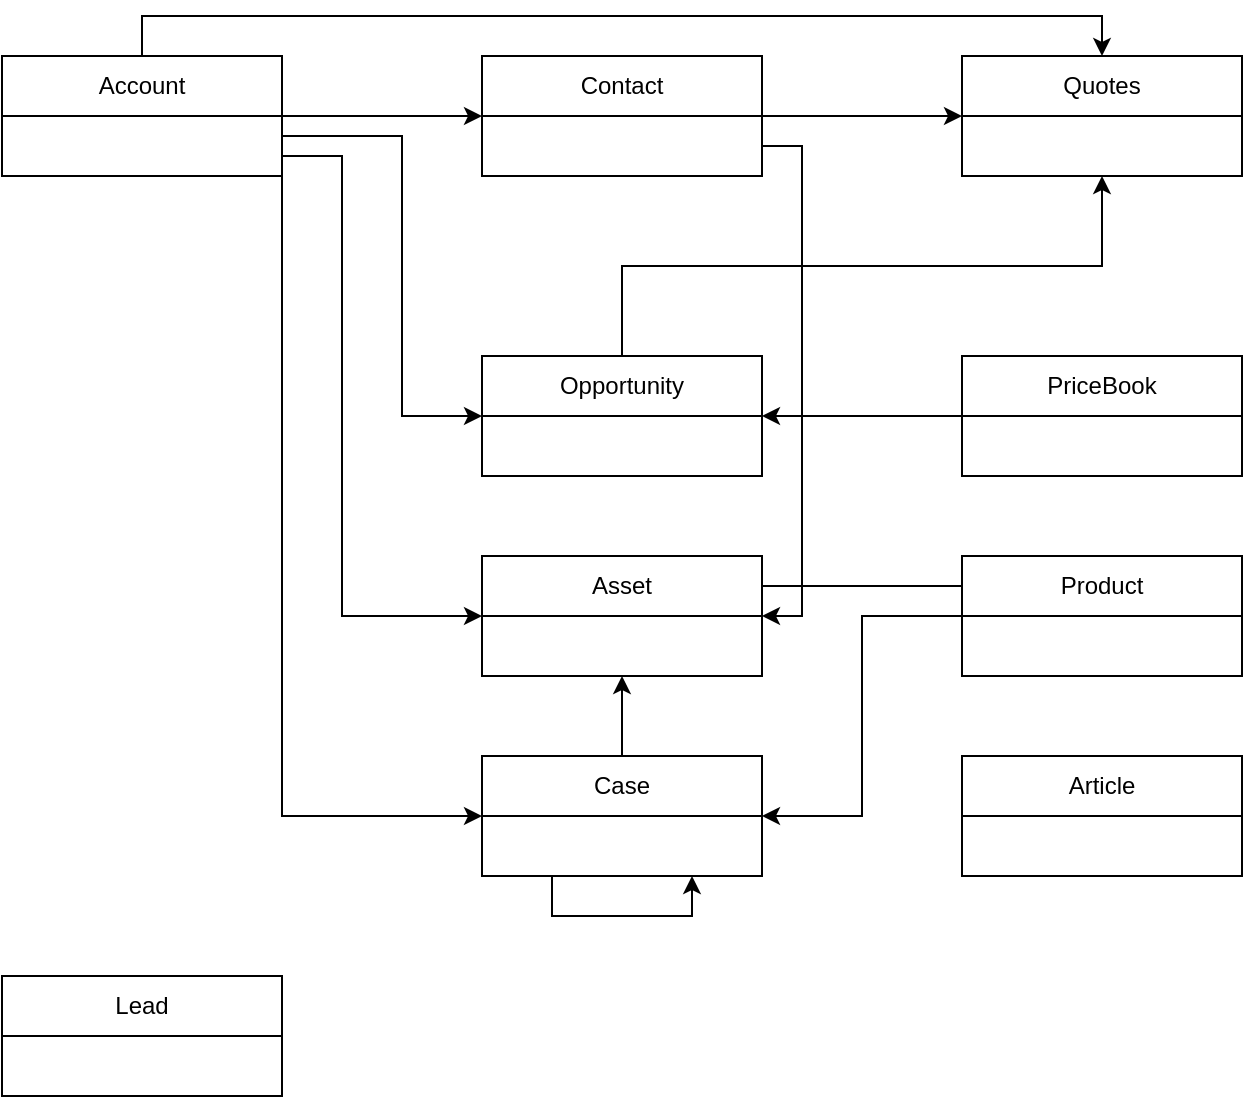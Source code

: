 <mxfile version="26.0.10">
  <diagram name="Página-1" id="wPx2-8kM66AW9zy1dcU9">
    <mxGraphModel dx="1050" dy="603" grid="1" gridSize="10" guides="1" tooltips="1" connect="1" arrows="1" fold="1" page="1" pageScale="1" pageWidth="827" pageHeight="1169" math="0" shadow="0">
      <root>
        <mxCell id="0" />
        <mxCell id="1" parent="0" />
        <mxCell id="p6krplFnAL_RDodfGGNE-7" style="edgeStyle=orthogonalEdgeStyle;rounded=0;orthogonalLoop=1;jettySize=auto;html=1;exitX=1;exitY=0.5;exitDx=0;exitDy=0;entryX=0;entryY=0.5;entryDx=0;entryDy=0;" edge="1" parent="1" source="p6krplFnAL_RDodfGGNE-2" target="p6krplFnAL_RDodfGGNE-6">
          <mxGeometry relative="1" as="geometry" />
        </mxCell>
        <mxCell id="p6krplFnAL_RDodfGGNE-9" style="edgeStyle=orthogonalEdgeStyle;rounded=0;orthogonalLoop=1;jettySize=auto;html=1;exitX=1;exitY=0.5;exitDx=0;exitDy=0;entryX=0;entryY=0.5;entryDx=0;entryDy=0;" edge="1" parent="1" source="p6krplFnAL_RDodfGGNE-2" target="p6krplFnAL_RDodfGGNE-8">
          <mxGeometry relative="1" as="geometry">
            <Array as="points">
              <mxPoint x="140" y="80" />
              <mxPoint x="200" y="80" />
              <mxPoint x="200" y="220" />
            </Array>
          </mxGeometry>
        </mxCell>
        <mxCell id="p6krplFnAL_RDodfGGNE-12" style="edgeStyle=orthogonalEdgeStyle;rounded=0;orthogonalLoop=1;jettySize=auto;html=1;exitX=1;exitY=0.75;exitDx=0;exitDy=0;entryX=0;entryY=0.5;entryDx=0;entryDy=0;" edge="1" parent="1" source="p6krplFnAL_RDodfGGNE-2" target="p6krplFnAL_RDodfGGNE-10">
          <mxGeometry relative="1" as="geometry">
            <Array as="points">
              <mxPoint x="140" y="90" />
              <mxPoint x="170" y="90" />
              <mxPoint x="170" y="320" />
            </Array>
          </mxGeometry>
        </mxCell>
        <mxCell id="p6krplFnAL_RDodfGGNE-13" style="edgeStyle=orthogonalEdgeStyle;rounded=0;orthogonalLoop=1;jettySize=auto;html=1;exitX=1;exitY=1;exitDx=0;exitDy=0;entryX=0;entryY=0.5;entryDx=0;entryDy=0;" edge="1" parent="1" source="p6krplFnAL_RDodfGGNE-2" target="p6krplFnAL_RDodfGGNE-11">
          <mxGeometry relative="1" as="geometry" />
        </mxCell>
        <mxCell id="p6krplFnAL_RDodfGGNE-24" style="edgeStyle=orthogonalEdgeStyle;rounded=0;orthogonalLoop=1;jettySize=auto;html=1;exitX=0.5;exitY=0;exitDx=0;exitDy=0;entryX=0.5;entryY=0;entryDx=0;entryDy=0;" edge="1" parent="1" source="p6krplFnAL_RDodfGGNE-2" target="p6krplFnAL_RDodfGGNE-14">
          <mxGeometry relative="1" as="geometry" />
        </mxCell>
        <mxCell id="p6krplFnAL_RDodfGGNE-2" value="Account" style="swimlane;fontStyle=0;childLayout=stackLayout;horizontal=1;startSize=30;horizontalStack=0;resizeParent=1;resizeParentMax=0;resizeLast=0;collapsible=1;marginBottom=0;whiteSpace=wrap;html=1;" vertex="1" parent="1">
          <mxGeometry y="40" width="140" height="60" as="geometry" />
        </mxCell>
        <mxCell id="p6krplFnAL_RDodfGGNE-25" style="edgeStyle=orthogonalEdgeStyle;rounded=0;orthogonalLoop=1;jettySize=auto;html=1;exitX=1;exitY=0.5;exitDx=0;exitDy=0;entryX=0;entryY=0.5;entryDx=0;entryDy=0;" edge="1" parent="1" source="p6krplFnAL_RDodfGGNE-6" target="p6krplFnAL_RDodfGGNE-14">
          <mxGeometry relative="1" as="geometry" />
        </mxCell>
        <mxCell id="p6krplFnAL_RDodfGGNE-32" style="edgeStyle=orthogonalEdgeStyle;rounded=0;orthogonalLoop=1;jettySize=auto;html=1;exitX=1;exitY=0.75;exitDx=0;exitDy=0;entryX=1;entryY=0.5;entryDx=0;entryDy=0;" edge="1" parent="1" source="p6krplFnAL_RDodfGGNE-6" target="p6krplFnAL_RDodfGGNE-10">
          <mxGeometry relative="1" as="geometry" />
        </mxCell>
        <mxCell id="p6krplFnAL_RDodfGGNE-6" value="Contact" style="swimlane;fontStyle=0;childLayout=stackLayout;horizontal=1;startSize=30;horizontalStack=0;resizeParent=1;resizeParentMax=0;resizeLast=0;collapsible=1;marginBottom=0;whiteSpace=wrap;html=1;" vertex="1" parent="1">
          <mxGeometry x="240" y="40" width="140" height="60" as="geometry" />
        </mxCell>
        <mxCell id="p6krplFnAL_RDodfGGNE-26" style="edgeStyle=orthogonalEdgeStyle;rounded=0;orthogonalLoop=1;jettySize=auto;html=1;exitX=0.5;exitY=0;exitDx=0;exitDy=0;entryX=0.5;entryY=1;entryDx=0;entryDy=0;" edge="1" parent="1" source="p6krplFnAL_RDodfGGNE-8" target="p6krplFnAL_RDodfGGNE-14">
          <mxGeometry relative="1" as="geometry" />
        </mxCell>
        <mxCell id="p6krplFnAL_RDodfGGNE-8" value="Opportunity" style="swimlane;fontStyle=0;childLayout=stackLayout;horizontal=1;startSize=30;horizontalStack=0;resizeParent=1;resizeParentMax=0;resizeLast=0;collapsible=1;marginBottom=0;whiteSpace=wrap;html=1;" vertex="1" parent="1">
          <mxGeometry x="240" y="190" width="140" height="60" as="geometry" />
        </mxCell>
        <mxCell id="p6krplFnAL_RDodfGGNE-28" style="edgeStyle=orthogonalEdgeStyle;rounded=0;orthogonalLoop=1;jettySize=auto;html=1;exitX=1;exitY=0.25;exitDx=0;exitDy=0;entryX=0;entryY=0.25;entryDx=0;entryDy=0;endArrow=none;startFill=0;" edge="1" parent="1" source="p6krplFnAL_RDodfGGNE-10" target="p6krplFnAL_RDodfGGNE-15">
          <mxGeometry relative="1" as="geometry" />
        </mxCell>
        <mxCell id="p6krplFnAL_RDodfGGNE-10" value="Asset" style="swimlane;fontStyle=0;childLayout=stackLayout;horizontal=1;startSize=30;horizontalStack=0;resizeParent=1;resizeParentMax=0;resizeLast=0;collapsible=1;marginBottom=0;whiteSpace=wrap;html=1;" vertex="1" parent="1">
          <mxGeometry x="240" y="290" width="140" height="60" as="geometry" />
        </mxCell>
        <mxCell id="p6krplFnAL_RDodfGGNE-31" style="edgeStyle=orthogonalEdgeStyle;rounded=0;orthogonalLoop=1;jettySize=auto;html=1;exitX=0.5;exitY=0;exitDx=0;exitDy=0;entryX=0.5;entryY=1;entryDx=0;entryDy=0;" edge="1" parent="1" source="p6krplFnAL_RDodfGGNE-11" target="p6krplFnAL_RDodfGGNE-10">
          <mxGeometry relative="1" as="geometry" />
        </mxCell>
        <mxCell id="p6krplFnAL_RDodfGGNE-11" value="Case" style="swimlane;fontStyle=0;childLayout=stackLayout;horizontal=1;startSize=30;horizontalStack=0;resizeParent=1;resizeParentMax=0;resizeLast=0;collapsible=1;marginBottom=0;whiteSpace=wrap;html=1;" vertex="1" parent="1">
          <mxGeometry x="240" y="390" width="140" height="60" as="geometry" />
        </mxCell>
        <mxCell id="p6krplFnAL_RDodfGGNE-14" value="Quotes" style="swimlane;fontStyle=0;childLayout=stackLayout;horizontal=1;startSize=30;horizontalStack=0;resizeParent=1;resizeParentMax=0;resizeLast=0;collapsible=1;marginBottom=0;whiteSpace=wrap;html=1;" vertex="1" parent="1">
          <mxGeometry x="480" y="40" width="140" height="60" as="geometry" />
        </mxCell>
        <mxCell id="p6krplFnAL_RDodfGGNE-21" style="edgeStyle=orthogonalEdgeStyle;rounded=0;orthogonalLoop=1;jettySize=auto;html=1;exitX=0;exitY=0.5;exitDx=0;exitDy=0;entryX=1;entryY=0.5;entryDx=0;entryDy=0;" edge="1" parent="1" source="p6krplFnAL_RDodfGGNE-15" target="p6krplFnAL_RDodfGGNE-11">
          <mxGeometry relative="1" as="geometry" />
        </mxCell>
        <mxCell id="p6krplFnAL_RDodfGGNE-15" value="Product" style="swimlane;fontStyle=0;childLayout=stackLayout;horizontal=1;startSize=30;horizontalStack=0;resizeParent=1;resizeParentMax=0;resizeLast=0;collapsible=1;marginBottom=0;whiteSpace=wrap;html=1;" vertex="1" parent="1">
          <mxGeometry x="480" y="290" width="140" height="60" as="geometry" />
        </mxCell>
        <mxCell id="p6krplFnAL_RDodfGGNE-20" style="edgeStyle=orthogonalEdgeStyle;rounded=0;orthogonalLoop=1;jettySize=auto;html=1;exitX=0;exitY=0.5;exitDx=0;exitDy=0;entryX=1;entryY=0.5;entryDx=0;entryDy=0;" edge="1" parent="1" source="p6krplFnAL_RDodfGGNE-16" target="p6krplFnAL_RDodfGGNE-8">
          <mxGeometry relative="1" as="geometry" />
        </mxCell>
        <mxCell id="p6krplFnAL_RDodfGGNE-16" value="PriceBook" style="swimlane;fontStyle=0;childLayout=stackLayout;horizontal=1;startSize=30;horizontalStack=0;resizeParent=1;resizeParentMax=0;resizeLast=0;collapsible=1;marginBottom=0;whiteSpace=wrap;html=1;" vertex="1" parent="1">
          <mxGeometry x="480" y="190" width="140" height="60" as="geometry" />
        </mxCell>
        <mxCell id="p6krplFnAL_RDodfGGNE-17" value="Article" style="swimlane;fontStyle=0;childLayout=stackLayout;horizontal=1;startSize=30;horizontalStack=0;resizeParent=1;resizeParentMax=0;resizeLast=0;collapsible=1;marginBottom=0;whiteSpace=wrap;html=1;" vertex="1" parent="1">
          <mxGeometry x="480" y="390" width="140" height="60" as="geometry" />
        </mxCell>
        <mxCell id="p6krplFnAL_RDodfGGNE-18" value="Lead" style="swimlane;fontStyle=0;childLayout=stackLayout;horizontal=1;startSize=30;horizontalStack=0;resizeParent=1;resizeParentMax=0;resizeLast=0;collapsible=1;marginBottom=0;whiteSpace=wrap;html=1;" vertex="1" parent="1">
          <mxGeometry y="500" width="140" height="60" as="geometry" />
        </mxCell>
        <mxCell id="p6krplFnAL_RDodfGGNE-22" style="edgeStyle=orthogonalEdgeStyle;rounded=0;orthogonalLoop=1;jettySize=auto;html=1;exitX=0.25;exitY=1;exitDx=0;exitDy=0;entryX=0.75;entryY=1;entryDx=0;entryDy=0;" edge="1" parent="1" source="p6krplFnAL_RDodfGGNE-11" target="p6krplFnAL_RDodfGGNE-11">
          <mxGeometry relative="1" as="geometry" />
        </mxCell>
      </root>
    </mxGraphModel>
  </diagram>
</mxfile>
